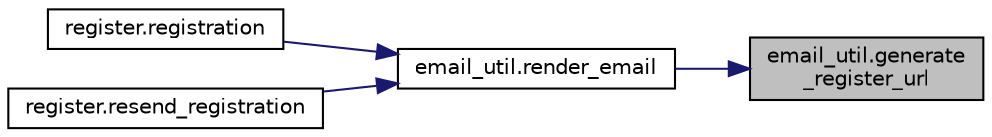 digraph "email_util.generate_register_url"
{
 // LATEX_PDF_SIZE
  edge [fontname="Helvetica",fontsize="10",labelfontname="Helvetica",labelfontsize="10"];
  node [fontname="Helvetica",fontsize="10",shape=record];
  rankdir="RL";
  Node1 [label="email_util.generate\l_register_url",height=0.2,width=0.4,color="black", fillcolor="grey75", style="filled", fontcolor="black",tooltip=" "];
  Node1 -> Node2 [dir="back",color="midnightblue",fontsize="10",style="solid",fontname="Helvetica"];
  Node2 [label="email_util.render_email",height=0.2,width=0.4,color="black", fillcolor="white", style="filled",URL="$namespaceemail__util.html#ada7f5bb440ad7aa367383caa1bdfa39b",tooltip=" "];
  Node2 -> Node3 [dir="back",color="midnightblue",fontsize="10",style="solid",fontname="Helvetica"];
  Node3 [label="register.registration",height=0.2,width=0.4,color="black", fillcolor="white", style="filled",URL="$namespaceregister.html#a5faa632e58b136358775d228e7ce5db1",tooltip=" "];
  Node2 -> Node4 [dir="back",color="midnightblue",fontsize="10",style="solid",fontname="Helvetica"];
  Node4 [label="register.resend_registration",height=0.2,width=0.4,color="black", fillcolor="white", style="filled",URL="$namespaceregister.html#a51c788b28a7760369cb6c5ea33c09fa3",tooltip=" "];
}
